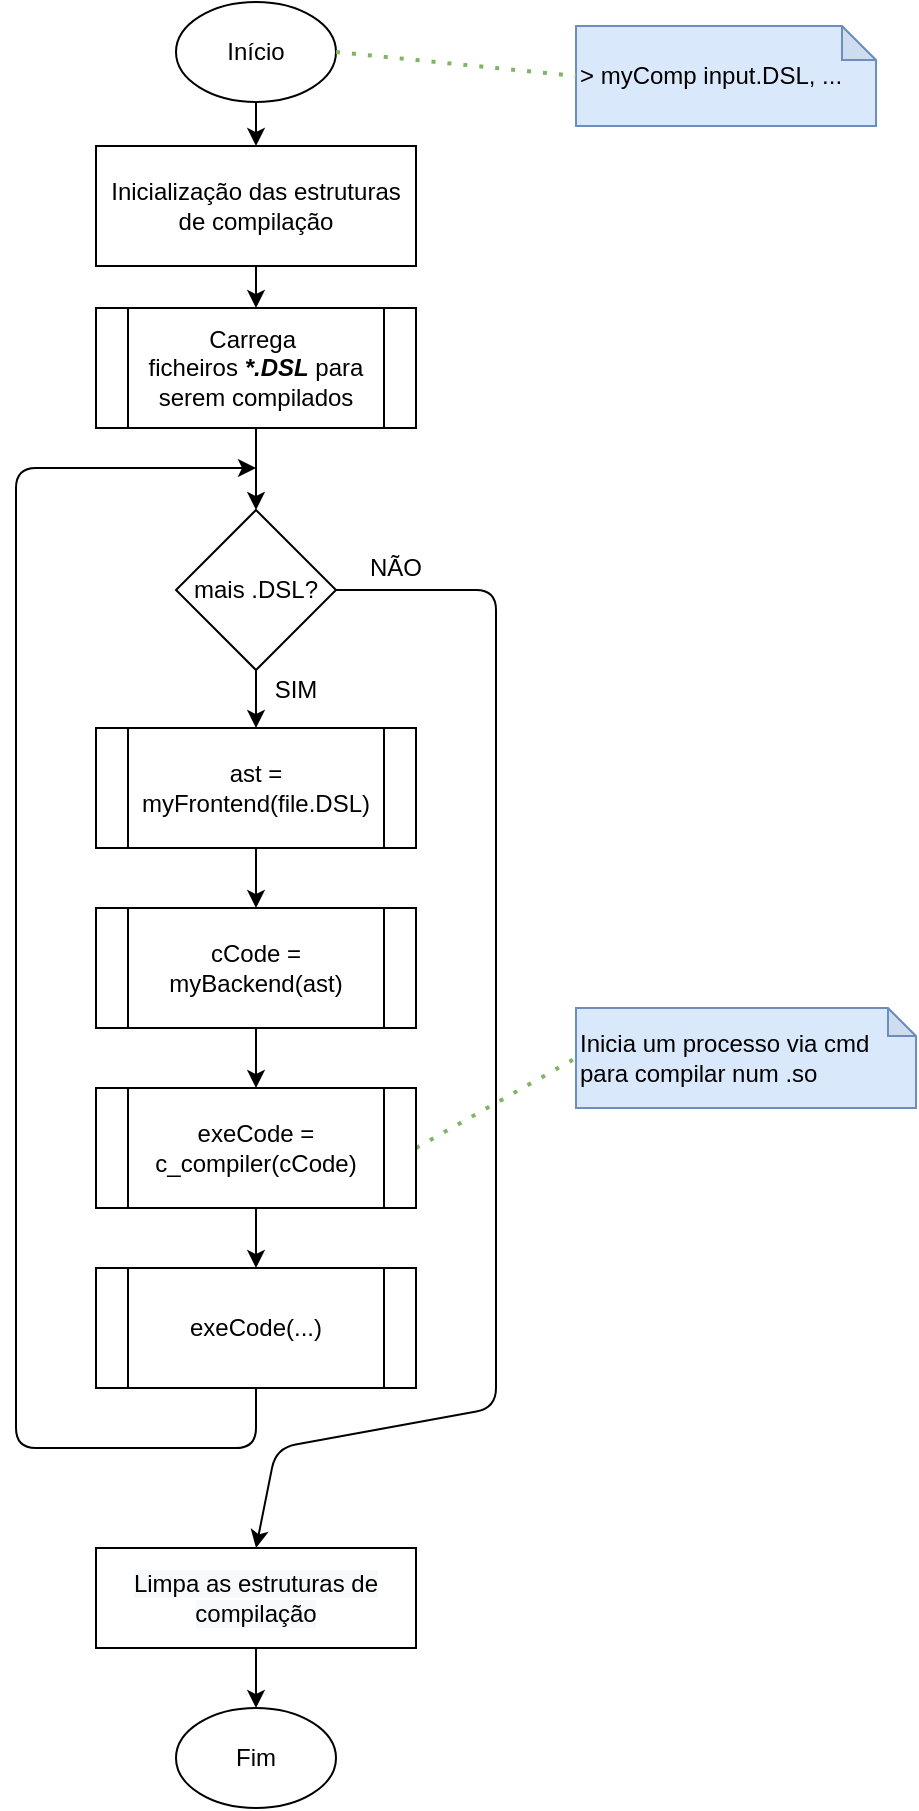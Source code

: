 <mxfile version="24.5.3" type="device">
  <diagram id="C5RBs43oDa-KdzZeNtuy" name="Page-1">
    <mxGraphModel dx="1434" dy="843" grid="0" gridSize="10" guides="1" tooltips="1" connect="1" arrows="1" fold="1" page="0" pageScale="1" pageWidth="827" pageHeight="1169" math="0" shadow="0">
      <root>
        <mxCell id="WIyWlLk6GJQsqaUBKTNV-0" />
        <mxCell id="WIyWlLk6GJQsqaUBKTNV-1" parent="WIyWlLk6GJQsqaUBKTNV-0" />
        <mxCell id="XfOXdSocicyVo-YnZaEP-0" value="Início" style="ellipse;whiteSpace=wrap;html=1;" parent="WIyWlLk6GJQsqaUBKTNV-1" vertex="1">
          <mxGeometry x="360" y="57" width="80" height="50" as="geometry" />
        </mxCell>
        <mxCell id="XfOXdSocicyVo-YnZaEP-1" value="&amp;gt; myComp input.DSL, ..." style="shape=note;whiteSpace=wrap;html=1;backgroundOutline=1;darkOpacity=0.05;align=left;fillColor=#dae8fc;strokeColor=#6c8ebf;size=17;" parent="WIyWlLk6GJQsqaUBKTNV-1" vertex="1">
          <mxGeometry x="560" y="69" width="150" height="50" as="geometry" />
        </mxCell>
        <mxCell id="XfOXdSocicyVo-YnZaEP-2" value="" style="endArrow=none;dashed=1;html=1;dashPattern=1 3;strokeWidth=2;entryX=0;entryY=0.5;entryDx=0;entryDy=0;entryPerimeter=0;exitX=1;exitY=0.5;exitDx=0;exitDy=0;fillColor=#d5e8d4;strokeColor=#82b366;" parent="WIyWlLk6GJQsqaUBKTNV-1" source="XfOXdSocicyVo-YnZaEP-0" target="XfOXdSocicyVo-YnZaEP-1" edge="1">
          <mxGeometry width="50" height="50" relative="1" as="geometry">
            <mxPoint x="390" y="449" as="sourcePoint" />
            <mxPoint x="440" y="399" as="targetPoint" />
          </mxGeometry>
        </mxCell>
        <mxCell id="XfOXdSocicyVo-YnZaEP-4" value="" style="endArrow=classic;html=1;" parent="WIyWlLk6GJQsqaUBKTNV-1" source="XfOXdSocicyVo-YnZaEP-0" target="XfOXdSocicyVo-YnZaEP-5" edge="1">
          <mxGeometry width="50" height="50" relative="1" as="geometry">
            <mxPoint x="270" y="449" as="sourcePoint" />
            <mxPoint x="390" y="139" as="targetPoint" />
          </mxGeometry>
        </mxCell>
        <mxCell id="XfOXdSocicyVo-YnZaEP-5" value="Inicialização das estruturas de compilação" style="rounded=0;whiteSpace=wrap;html=1;" parent="WIyWlLk6GJQsqaUBKTNV-1" vertex="1">
          <mxGeometry x="320" y="129" width="160" height="60" as="geometry" />
        </mxCell>
        <mxCell id="XfOXdSocicyVo-YnZaEP-7" value="Carrega&amp;nbsp; ficheiros&amp;nbsp;&lt;b&gt;&lt;i&gt;*.DSL&lt;/i&gt;&lt;/b&gt;&amp;nbsp;para serem compilados" style="shape=process;whiteSpace=wrap;html=1;backgroundOutline=1;" parent="WIyWlLk6GJQsqaUBKTNV-1" vertex="1">
          <mxGeometry x="320" y="210" width="160" height="60" as="geometry" />
        </mxCell>
        <mxCell id="XfOXdSocicyVo-YnZaEP-8" value="" style="endArrow=classic;html=1;entryX=0.5;entryY=0;entryDx=0;entryDy=0;" parent="WIyWlLk6GJQsqaUBKTNV-1" source="XfOXdSocicyVo-YnZaEP-5" target="XfOXdSocicyVo-YnZaEP-7" edge="1">
          <mxGeometry width="50" height="50" relative="1" as="geometry">
            <mxPoint x="270" y="440" as="sourcePoint" />
            <mxPoint x="320" y="390" as="targetPoint" />
          </mxGeometry>
        </mxCell>
        <mxCell id="XfOXdSocicyVo-YnZaEP-9" value="mais .DSL?" style="rhombus;whiteSpace=wrap;html=1;" parent="WIyWlLk6GJQsqaUBKTNV-1" vertex="1">
          <mxGeometry x="360" y="311" width="80" height="80" as="geometry" />
        </mxCell>
        <mxCell id="XfOXdSocicyVo-YnZaEP-10" value="" style="endArrow=classic;html=1;entryX=0.5;entryY=0;entryDx=0;entryDy=0;" parent="WIyWlLk6GJQsqaUBKTNV-1" source="XfOXdSocicyVo-YnZaEP-7" target="XfOXdSocicyVo-YnZaEP-9" edge="1">
          <mxGeometry width="50" height="50" relative="1" as="geometry">
            <mxPoint x="270" y="430" as="sourcePoint" />
            <mxPoint x="320" y="380" as="targetPoint" />
          </mxGeometry>
        </mxCell>
        <mxCell id="XfOXdSocicyVo-YnZaEP-11" value="ast = myFrontend(file.DSL)" style="shape=process;whiteSpace=wrap;html=1;backgroundOutline=1;" parent="WIyWlLk6GJQsqaUBKTNV-1" vertex="1">
          <mxGeometry x="320" y="420" width="160" height="60" as="geometry" />
        </mxCell>
        <mxCell id="XfOXdSocicyVo-YnZaEP-12" value="" style="endArrow=classic;html=1;entryX=0.5;entryY=0;entryDx=0;entryDy=0;" parent="WIyWlLk6GJQsqaUBKTNV-1" source="XfOXdSocicyVo-YnZaEP-9" target="XfOXdSocicyVo-YnZaEP-11" edge="1">
          <mxGeometry width="50" height="50" relative="1" as="geometry">
            <mxPoint x="270" y="430" as="sourcePoint" />
            <mxPoint x="320" y="380" as="targetPoint" />
          </mxGeometry>
        </mxCell>
        <mxCell id="XfOXdSocicyVo-YnZaEP-13" value="cCode = myBackend(ast)" style="shape=process;whiteSpace=wrap;html=1;backgroundOutline=1;" parent="WIyWlLk6GJQsqaUBKTNV-1" vertex="1">
          <mxGeometry x="320" y="510" width="160" height="60" as="geometry" />
        </mxCell>
        <mxCell id="XfOXdSocicyVo-YnZaEP-14" value="" style="endArrow=classic;html=1;entryX=0.5;entryY=0;entryDx=0;entryDy=0;exitX=0.5;exitY=1;exitDx=0;exitDy=0;" parent="WIyWlLk6GJQsqaUBKTNV-1" source="XfOXdSocicyVo-YnZaEP-11" target="XfOXdSocicyVo-YnZaEP-13" edge="1">
          <mxGeometry width="50" height="50" relative="1" as="geometry">
            <mxPoint x="270" y="420" as="sourcePoint" />
            <mxPoint x="320" y="370" as="targetPoint" />
          </mxGeometry>
        </mxCell>
        <mxCell id="XfOXdSocicyVo-YnZaEP-15" value="Inicia um processo via cmd para compilar num .so" style="shape=note;whiteSpace=wrap;html=1;backgroundOutline=1;darkOpacity=0.05;align=left;fillColor=#dae8fc;strokeColor=#6c8ebf;size=14;" parent="WIyWlLk6GJQsqaUBKTNV-1" vertex="1">
          <mxGeometry x="560" y="560" width="170" height="50" as="geometry" />
        </mxCell>
        <mxCell id="XfOXdSocicyVo-YnZaEP-16" value="" style="endArrow=none;dashed=1;html=1;dashPattern=1 3;strokeWidth=2;entryX=0;entryY=0.5;entryDx=0;entryDy=0;entryPerimeter=0;exitX=1;exitY=0.5;exitDx=0;exitDy=0;fillColor=#d5e8d4;strokeColor=#82b366;" parent="WIyWlLk6GJQsqaUBKTNV-1" source="XfOXdSocicyVo-YnZaEP-17" target="XfOXdSocicyVo-YnZaEP-15" edge="1">
          <mxGeometry width="50" height="50" relative="1" as="geometry">
            <mxPoint x="500" y="520" as="sourcePoint" />
            <mxPoint x="550" y="470" as="targetPoint" />
          </mxGeometry>
        </mxCell>
        <mxCell id="XfOXdSocicyVo-YnZaEP-17" value="exeCode = c_compiler(cCode)" style="shape=process;whiteSpace=wrap;html=1;backgroundOutline=1;" parent="WIyWlLk6GJQsqaUBKTNV-1" vertex="1">
          <mxGeometry x="320" y="600" width="160" height="60" as="geometry" />
        </mxCell>
        <mxCell id="XfOXdSocicyVo-YnZaEP-18" value="" style="endArrow=classic;html=1;entryX=0.5;entryY=0;entryDx=0;entryDy=0;exitX=0.5;exitY=1;exitDx=0;exitDy=0;" parent="WIyWlLk6GJQsqaUBKTNV-1" source="XfOXdSocicyVo-YnZaEP-13" target="XfOXdSocicyVo-YnZaEP-17" edge="1">
          <mxGeometry width="50" height="50" relative="1" as="geometry">
            <mxPoint x="270" y="420" as="sourcePoint" />
            <mxPoint x="320" y="370" as="targetPoint" />
          </mxGeometry>
        </mxCell>
        <mxCell id="XfOXdSocicyVo-YnZaEP-20" value="exeCode(...)" style="shape=process;whiteSpace=wrap;html=1;backgroundOutline=1;" parent="WIyWlLk6GJQsqaUBKTNV-1" vertex="1">
          <mxGeometry x="320" y="690" width="160" height="60" as="geometry" />
        </mxCell>
        <mxCell id="XfOXdSocicyVo-YnZaEP-21" value="" style="endArrow=classic;html=1;entryX=0.5;entryY=0;entryDx=0;entryDy=0;exitX=0.5;exitY=1;exitDx=0;exitDy=0;" parent="WIyWlLk6GJQsqaUBKTNV-1" source="XfOXdSocicyVo-YnZaEP-17" target="XfOXdSocicyVo-YnZaEP-20" edge="1">
          <mxGeometry width="50" height="50" relative="1" as="geometry">
            <mxPoint x="270" y="470" as="sourcePoint" />
            <mxPoint x="320" y="420" as="targetPoint" />
          </mxGeometry>
        </mxCell>
        <mxCell id="XfOXdSocicyVo-YnZaEP-22" value="" style="endArrow=classic;html=1;exitX=0.5;exitY=1;exitDx=0;exitDy=0;" parent="WIyWlLk6GJQsqaUBKTNV-1" source="XfOXdSocicyVo-YnZaEP-20" edge="1">
          <mxGeometry width="50" height="50" relative="1" as="geometry">
            <mxPoint x="270" y="620" as="sourcePoint" />
            <mxPoint x="400" y="290" as="targetPoint" />
            <Array as="points">
              <mxPoint x="400" y="780" />
              <mxPoint x="280" y="780" />
              <mxPoint x="280" y="480" />
              <mxPoint x="280" y="290" />
            </Array>
          </mxGeometry>
        </mxCell>
        <mxCell id="XfOXdSocicyVo-YnZaEP-25" value="&lt;span style=&quot;color: rgb(0 , 0 , 0) ; font-family: &amp;quot;helvetica&amp;quot; ; font-size: 12px ; font-style: normal ; font-weight: 400 ; letter-spacing: normal ; text-align: center ; text-indent: 0px ; text-transform: none ; word-spacing: 0px ; background-color: rgb(248 , 249 , 250) ; display: inline ; float: none&quot;&gt;Limpa as estruturas de compilação&lt;/span&gt;" style="rounded=0;whiteSpace=wrap;html=1;" parent="WIyWlLk6GJQsqaUBKTNV-1" vertex="1">
          <mxGeometry x="320" y="830" width="160" height="50" as="geometry" />
        </mxCell>
        <mxCell id="XfOXdSocicyVo-YnZaEP-26" value="" style="endArrow=classic;html=1;exitX=1;exitY=0.5;exitDx=0;exitDy=0;entryX=0.5;entryY=0;entryDx=0;entryDy=0;" parent="WIyWlLk6GJQsqaUBKTNV-1" source="XfOXdSocicyVo-YnZaEP-9" target="XfOXdSocicyVo-YnZaEP-25" edge="1">
          <mxGeometry width="50" height="50" relative="1" as="geometry">
            <mxPoint x="270" y="560" as="sourcePoint" />
            <mxPoint x="420" y="780" as="targetPoint" />
            <Array as="points">
              <mxPoint x="520" y="351" />
              <mxPoint x="520" y="760" />
              <mxPoint x="410" y="780" />
            </Array>
          </mxGeometry>
        </mxCell>
        <mxCell id="XfOXdSocicyVo-YnZaEP-27" value="Fim" style="ellipse;whiteSpace=wrap;html=1;" parent="WIyWlLk6GJQsqaUBKTNV-1" vertex="1">
          <mxGeometry x="360" y="910" width="80" height="50" as="geometry" />
        </mxCell>
        <mxCell id="XfOXdSocicyVo-YnZaEP-28" value="" style="endArrow=classic;html=1;entryX=0.5;entryY=0;entryDx=0;entryDy=0;" parent="WIyWlLk6GJQsqaUBKTNV-1" source="XfOXdSocicyVo-YnZaEP-25" target="XfOXdSocicyVo-YnZaEP-27" edge="1">
          <mxGeometry width="50" height="50" relative="1" as="geometry">
            <mxPoint x="270" y="720" as="sourcePoint" />
            <mxPoint x="320" y="670" as="targetPoint" />
          </mxGeometry>
        </mxCell>
        <mxCell id="XfOXdSocicyVo-YnZaEP-29" value="SIM" style="text;html=1;strokeColor=none;fillColor=none;align=center;verticalAlign=middle;whiteSpace=wrap;rounded=0;" parent="WIyWlLk6GJQsqaUBKTNV-1" vertex="1">
          <mxGeometry x="400" y="391" width="40" height="20" as="geometry" />
        </mxCell>
        <mxCell id="XfOXdSocicyVo-YnZaEP-30" value="NÃO" style="text;html=1;strokeColor=none;fillColor=none;align=center;verticalAlign=middle;whiteSpace=wrap;rounded=0;" parent="WIyWlLk6GJQsqaUBKTNV-1" vertex="1">
          <mxGeometry x="450" y="330" width="40" height="20" as="geometry" />
        </mxCell>
      </root>
    </mxGraphModel>
  </diagram>
</mxfile>
